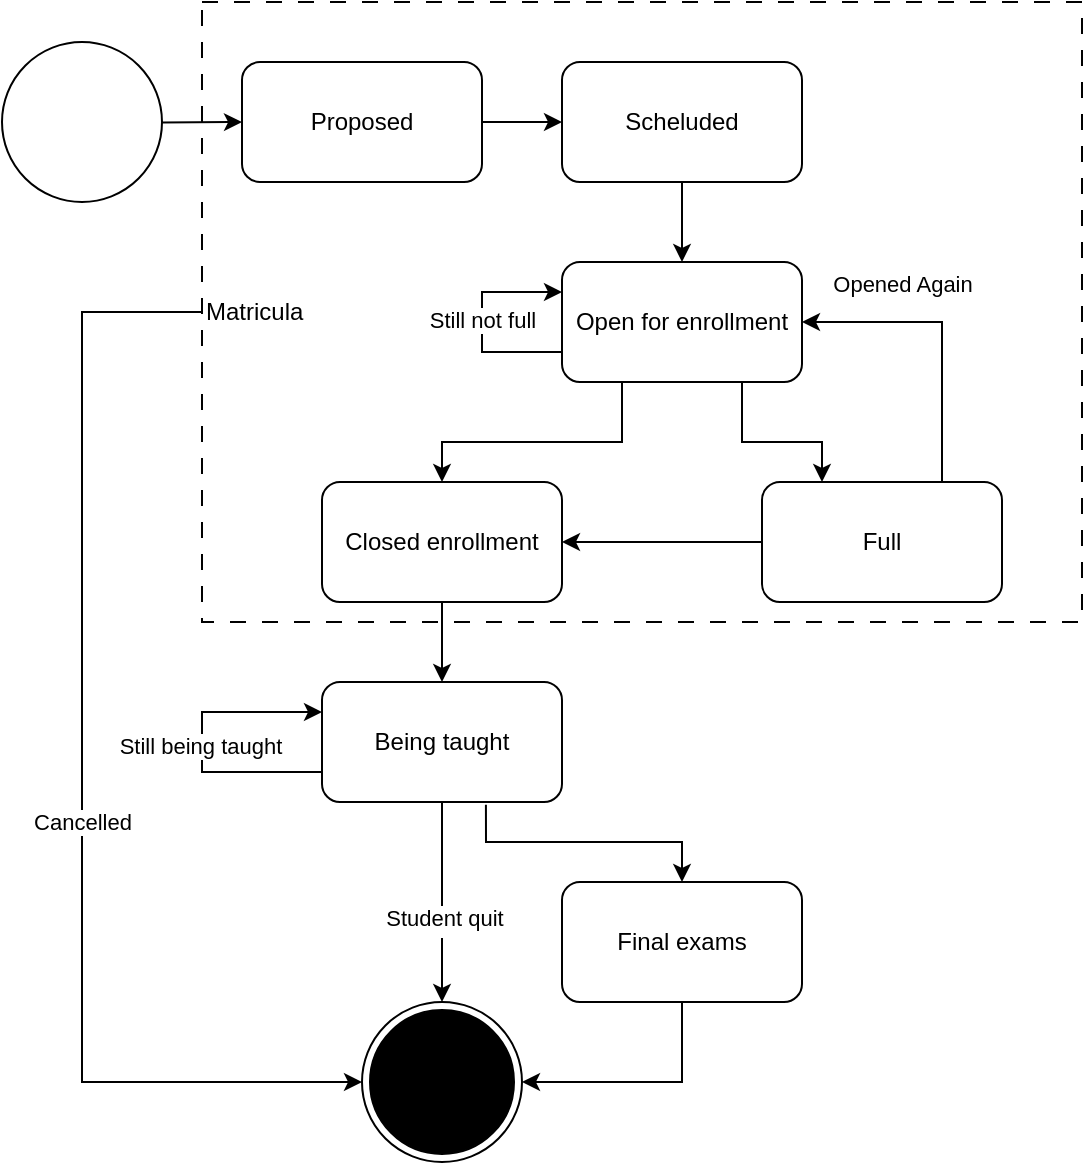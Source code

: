 <mxfile version="26.2.9">
  <diagram name="Página-1" id="bR9RdBv-MZWMBWE-Dvn0">
    <mxGraphModel dx="1044" dy="658" grid="1" gridSize="10" guides="1" tooltips="1" connect="1" arrows="1" fold="1" page="1" pageScale="1" pageWidth="827" pageHeight="1169" math="0" shadow="0">
      <root>
        <mxCell id="0" />
        <mxCell id="1" parent="0" />
        <mxCell id="GlDdtBOUE6V0EUhZfNkV-1" value="" style="ellipse;whiteSpace=wrap;html=1;aspect=fixed;" vertex="1" parent="1">
          <mxGeometry x="40" y="40" width="80" height="80" as="geometry" />
        </mxCell>
        <mxCell id="GlDdtBOUE6V0EUhZfNkV-2" value="" style="endArrow=classic;html=1;rounded=0;" edge="1" parent="1" source="GlDdtBOUE6V0EUhZfNkV-1" target="GlDdtBOUE6V0EUhZfNkV-3">
          <mxGeometry width="50" height="50" relative="1" as="geometry">
            <mxPoint x="330" y="280" as="sourcePoint" />
            <mxPoint x="380" y="230" as="targetPoint" />
          </mxGeometry>
        </mxCell>
        <mxCell id="GlDdtBOUE6V0EUhZfNkV-3" value="Proposed" style="rounded=1;whiteSpace=wrap;html=1;fillColor=none;" vertex="1" parent="1">
          <mxGeometry x="160" y="50" width="120" height="60" as="geometry" />
        </mxCell>
        <mxCell id="GlDdtBOUE6V0EUhZfNkV-4" value="" style="endArrow=classic;html=1;rounded=0;exitX=1;exitY=0.5;exitDx=0;exitDy=0;entryX=0;entryY=0.5;entryDx=0;entryDy=0;" edge="1" parent="1" source="GlDdtBOUE6V0EUhZfNkV-3" target="GlDdtBOUE6V0EUhZfNkV-5">
          <mxGeometry width="50" height="50" relative="1" as="geometry">
            <mxPoint x="330" y="280" as="sourcePoint" />
            <mxPoint x="400" y="80" as="targetPoint" />
          </mxGeometry>
        </mxCell>
        <mxCell id="GlDdtBOUE6V0EUhZfNkV-5" value="Scheluded" style="rounded=1;whiteSpace=wrap;html=1;" vertex="1" parent="1">
          <mxGeometry x="320" y="50" width="120" height="60" as="geometry" />
        </mxCell>
        <mxCell id="GlDdtBOUE6V0EUhZfNkV-6" value="Open for enrollment" style="rounded=1;whiteSpace=wrap;html=1;" vertex="1" parent="1">
          <mxGeometry x="320" y="150" width="120" height="60" as="geometry" />
        </mxCell>
        <mxCell id="GlDdtBOUE6V0EUhZfNkV-7" value="" style="endArrow=classic;html=1;rounded=0;exitX=0.5;exitY=1;exitDx=0;exitDy=0;entryX=0.5;entryY=0;entryDx=0;entryDy=0;" edge="1" parent="1" source="GlDdtBOUE6V0EUhZfNkV-5" target="GlDdtBOUE6V0EUhZfNkV-6">
          <mxGeometry width="50" height="50" relative="1" as="geometry">
            <mxPoint x="330" y="280" as="sourcePoint" />
            <mxPoint x="380" y="230" as="targetPoint" />
          </mxGeometry>
        </mxCell>
        <mxCell id="GlDdtBOUE6V0EUhZfNkV-8" value="Full" style="rounded=1;whiteSpace=wrap;html=1;" vertex="1" parent="1">
          <mxGeometry x="420" y="260" width="120" height="60" as="geometry" />
        </mxCell>
        <mxCell id="GlDdtBOUE6V0EUhZfNkV-9" value="" style="endArrow=classic;html=1;rounded=0;exitX=0.75;exitY=1;exitDx=0;exitDy=0;entryX=0.25;entryY=0;entryDx=0;entryDy=0;" edge="1" parent="1" source="GlDdtBOUE6V0EUhZfNkV-6" target="GlDdtBOUE6V0EUhZfNkV-8">
          <mxGeometry width="50" height="50" relative="1" as="geometry">
            <mxPoint x="330" y="280" as="sourcePoint" />
            <mxPoint x="390" y="250" as="targetPoint" />
            <Array as="points">
              <mxPoint x="410" y="240" />
              <mxPoint x="450" y="240" />
            </Array>
          </mxGeometry>
        </mxCell>
        <mxCell id="GlDdtBOUE6V0EUhZfNkV-11" value="Closed enrollment" style="rounded=1;whiteSpace=wrap;html=1;" vertex="1" parent="1">
          <mxGeometry x="200" y="260" width="120" height="60" as="geometry" />
        </mxCell>
        <mxCell id="GlDdtBOUE6V0EUhZfNkV-12" value="" style="endArrow=classic;html=1;rounded=0;exitX=0.25;exitY=1;exitDx=0;exitDy=0;entryX=0.5;entryY=0;entryDx=0;entryDy=0;" edge="1" parent="1" source="GlDdtBOUE6V0EUhZfNkV-6" target="GlDdtBOUE6V0EUhZfNkV-11">
          <mxGeometry width="50" height="50" relative="1" as="geometry">
            <mxPoint x="330" y="280" as="sourcePoint" />
            <mxPoint x="380" y="230" as="targetPoint" />
            <Array as="points">
              <mxPoint x="350" y="240" />
              <mxPoint x="260" y="240" />
            </Array>
          </mxGeometry>
        </mxCell>
        <mxCell id="GlDdtBOUE6V0EUhZfNkV-13" value="" style="endArrow=classic;html=1;rounded=0;exitX=0.75;exitY=0;exitDx=0;exitDy=0;entryX=1;entryY=0.5;entryDx=0;entryDy=0;" edge="1" parent="1" source="GlDdtBOUE6V0EUhZfNkV-8" target="GlDdtBOUE6V0EUhZfNkV-6">
          <mxGeometry width="50" height="50" relative="1" as="geometry">
            <mxPoint x="330" y="280" as="sourcePoint" />
            <mxPoint x="380" y="230" as="targetPoint" />
            <Array as="points">
              <mxPoint x="510" y="180" />
            </Array>
          </mxGeometry>
        </mxCell>
        <mxCell id="GlDdtBOUE6V0EUhZfNkV-32" value="Opened Again" style="edgeLabel;html=1;align=center;verticalAlign=middle;resizable=0;points=[];" vertex="1" connectable="0" parent="GlDdtBOUE6V0EUhZfNkV-13">
          <mxGeometry x="-0.259" y="1" relative="1" as="geometry">
            <mxPoint x="-19" y="-44" as="offset" />
          </mxGeometry>
        </mxCell>
        <mxCell id="GlDdtBOUE6V0EUhZfNkV-14" value="Being&amp;nbsp;taught" style="rounded=1;whiteSpace=wrap;html=1;" vertex="1" parent="1">
          <mxGeometry x="200" y="360" width="120" height="60" as="geometry" />
        </mxCell>
        <mxCell id="GlDdtBOUE6V0EUhZfNkV-15" value="" style="endArrow=classic;html=1;rounded=0;entryX=0.5;entryY=0;entryDx=0;entryDy=0;exitX=0.5;exitY=1;exitDx=0;exitDy=0;" edge="1" parent="1" source="GlDdtBOUE6V0EUhZfNkV-11" target="GlDdtBOUE6V0EUhZfNkV-14">
          <mxGeometry width="50" height="50" relative="1" as="geometry">
            <mxPoint x="330" y="280" as="sourcePoint" />
            <mxPoint x="380" y="230" as="targetPoint" />
          </mxGeometry>
        </mxCell>
        <mxCell id="GlDdtBOUE6V0EUhZfNkV-20" value="Final exams" style="rounded=1;whiteSpace=wrap;html=1;" vertex="1" parent="1">
          <mxGeometry x="320" y="460" width="120" height="60" as="geometry" />
        </mxCell>
        <mxCell id="GlDdtBOUE6V0EUhZfNkV-23" value="" style="endArrow=classic;html=1;rounded=0;exitX=0.683;exitY=1.023;exitDx=0;exitDy=0;entryX=0.5;entryY=0;entryDx=0;entryDy=0;exitPerimeter=0;" edge="1" parent="1" source="GlDdtBOUE6V0EUhZfNkV-14" target="GlDdtBOUE6V0EUhZfNkV-20">
          <mxGeometry width="50" height="50" relative="1" as="geometry">
            <mxPoint x="390" y="390" as="sourcePoint" />
            <mxPoint x="440" y="340" as="targetPoint" />
            <Array as="points">
              <mxPoint x="282" y="440" />
              <mxPoint x="380" y="440" />
            </Array>
          </mxGeometry>
        </mxCell>
        <mxCell id="GlDdtBOUE6V0EUhZfNkV-25" value="" style="endArrow=classic;html=1;rounded=0;exitX=0.5;exitY=1;exitDx=0;exitDy=0;entryX=1;entryY=0.5;entryDx=0;entryDy=0;" edge="1" parent="1" source="GlDdtBOUE6V0EUhZfNkV-20" target="GlDdtBOUE6V0EUhZfNkV-28">
          <mxGeometry width="50" height="50" relative="1" as="geometry">
            <mxPoint x="390" y="390" as="sourcePoint" />
            <mxPoint x="480" y="490" as="targetPoint" />
            <Array as="points">
              <mxPoint x="380" y="560" />
            </Array>
          </mxGeometry>
        </mxCell>
        <mxCell id="GlDdtBOUE6V0EUhZfNkV-28" value="" style="ellipse;html=1;shape=endState;fillColor=light-dark(#000000,#000000);strokeColor=light-dark(#000000,#FFFFFF);" vertex="1" parent="1">
          <mxGeometry x="220" y="520" width="80" height="80" as="geometry" />
        </mxCell>
        <mxCell id="GlDdtBOUE6V0EUhZfNkV-33" value="" style="endArrow=classic;html=1;rounded=0;exitX=0;exitY=0.75;exitDx=0;exitDy=0;entryX=0;entryY=0.25;entryDx=0;entryDy=0;" edge="1" parent="1" source="GlDdtBOUE6V0EUhZfNkV-6" target="GlDdtBOUE6V0EUhZfNkV-6">
          <mxGeometry width="50" height="50" relative="1" as="geometry">
            <mxPoint x="195" y="220" as="sourcePoint" />
            <mxPoint x="280" y="160" as="targetPoint" />
            <Array as="points">
              <mxPoint x="280" y="195" />
              <mxPoint x="280" y="165" />
            </Array>
          </mxGeometry>
        </mxCell>
        <mxCell id="GlDdtBOUE6V0EUhZfNkV-34" value="Still not full" style="edgeLabel;html=1;align=center;verticalAlign=middle;resizable=0;points=[];" vertex="1" connectable="0" parent="GlDdtBOUE6V0EUhZfNkV-33">
          <mxGeometry x="0.029" relative="1" as="geometry">
            <mxPoint as="offset" />
          </mxGeometry>
        </mxCell>
        <mxCell id="GlDdtBOUE6V0EUhZfNkV-35" value="" style="endArrow=classic;html=1;rounded=0;exitX=0;exitY=0.5;exitDx=0;exitDy=0;entryX=1;entryY=0.5;entryDx=0;entryDy=0;" edge="1" parent="1" source="GlDdtBOUE6V0EUhZfNkV-8" target="GlDdtBOUE6V0EUhZfNkV-11">
          <mxGeometry width="50" height="50" relative="1" as="geometry">
            <mxPoint x="390" y="370" as="sourcePoint" />
            <mxPoint x="440" y="320" as="targetPoint" />
          </mxGeometry>
        </mxCell>
        <mxCell id="GlDdtBOUE6V0EUhZfNkV-36" value="" style="endArrow=classic;html=1;rounded=0;exitX=0;exitY=0.75;exitDx=0;exitDy=0;entryX=0;entryY=0.25;entryDx=0;entryDy=0;" edge="1" parent="1" source="GlDdtBOUE6V0EUhZfNkV-14" target="GlDdtBOUE6V0EUhZfNkV-14">
          <mxGeometry width="50" height="50" relative="1" as="geometry">
            <mxPoint x="90" y="400" as="sourcePoint" />
            <mxPoint x="140" y="350" as="targetPoint" />
            <Array as="points">
              <mxPoint x="140" y="405" />
              <mxPoint x="140" y="375" />
            </Array>
          </mxGeometry>
        </mxCell>
        <mxCell id="GlDdtBOUE6V0EUhZfNkV-37" value="Still being taught" style="edgeLabel;html=1;align=center;verticalAlign=middle;resizable=0;points=[];" vertex="1" connectable="0" parent="GlDdtBOUE6V0EUhZfNkV-36">
          <mxGeometry x="-0.025" y="1" relative="1" as="geometry">
            <mxPoint as="offset" />
          </mxGeometry>
        </mxCell>
        <mxCell id="GlDdtBOUE6V0EUhZfNkV-38" value="" style="endArrow=classic;html=1;rounded=0;exitX=0.5;exitY=1;exitDx=0;exitDy=0;entryX=0.5;entryY=0;entryDx=0;entryDy=0;" edge="1" parent="1" source="GlDdtBOUE6V0EUhZfNkV-14" target="GlDdtBOUE6V0EUhZfNkV-28">
          <mxGeometry width="50" height="50" relative="1" as="geometry">
            <mxPoint x="390" y="370" as="sourcePoint" />
            <mxPoint x="440" y="320" as="targetPoint" />
          </mxGeometry>
        </mxCell>
        <mxCell id="GlDdtBOUE6V0EUhZfNkV-39" value="Text" style="edgeLabel;html=1;align=center;verticalAlign=middle;resizable=0;points=[];" vertex="1" connectable="0" parent="GlDdtBOUE6V0EUhZfNkV-38">
          <mxGeometry x="0.348" relative="1" as="geometry">
            <mxPoint y="-7" as="offset" />
          </mxGeometry>
        </mxCell>
        <mxCell id="GlDdtBOUE6V0EUhZfNkV-40" value="Student quit" style="edgeLabel;html=1;align=center;verticalAlign=middle;resizable=0;points=[];" vertex="1" connectable="0" parent="GlDdtBOUE6V0EUhZfNkV-38">
          <mxGeometry x="0.148" y="1" relative="1" as="geometry">
            <mxPoint as="offset" />
          </mxGeometry>
        </mxCell>
        <mxCell id="GlDdtBOUE6V0EUhZfNkV-41" value="Matricula" style="rounded=0;whiteSpace=wrap;html=1;strokeColor=default;fillColor=none;dashed=1;dashPattern=8 8;strokeWidth=1;align=left;" vertex="1" parent="1">
          <mxGeometry x="140" y="20" width="440" height="310" as="geometry" />
        </mxCell>
        <mxCell id="GlDdtBOUE6V0EUhZfNkV-42" value="" style="endArrow=classic;html=1;rounded=0;exitX=0;exitY=0.5;exitDx=0;exitDy=0;entryX=0;entryY=0.5;entryDx=0;entryDy=0;" edge="1" parent="1" source="GlDdtBOUE6V0EUhZfNkV-41" target="GlDdtBOUE6V0EUhZfNkV-28">
          <mxGeometry width="50" height="50" relative="1" as="geometry">
            <mxPoint x="20" y="400" as="sourcePoint" />
            <mxPoint x="70" y="350" as="targetPoint" />
            <Array as="points">
              <mxPoint x="80" y="175" />
              <mxPoint x="80" y="560" />
            </Array>
          </mxGeometry>
        </mxCell>
        <mxCell id="GlDdtBOUE6V0EUhZfNkV-43" value="Cancelled" style="edgeLabel;html=1;align=center;verticalAlign=middle;resizable=0;points=[];" vertex="1" connectable="0" parent="GlDdtBOUE6V0EUhZfNkV-42">
          <mxGeometry x="0.009" y="1" relative="1" as="geometry">
            <mxPoint x="-1" y="20" as="offset" />
          </mxGeometry>
        </mxCell>
      </root>
    </mxGraphModel>
  </diagram>
</mxfile>
